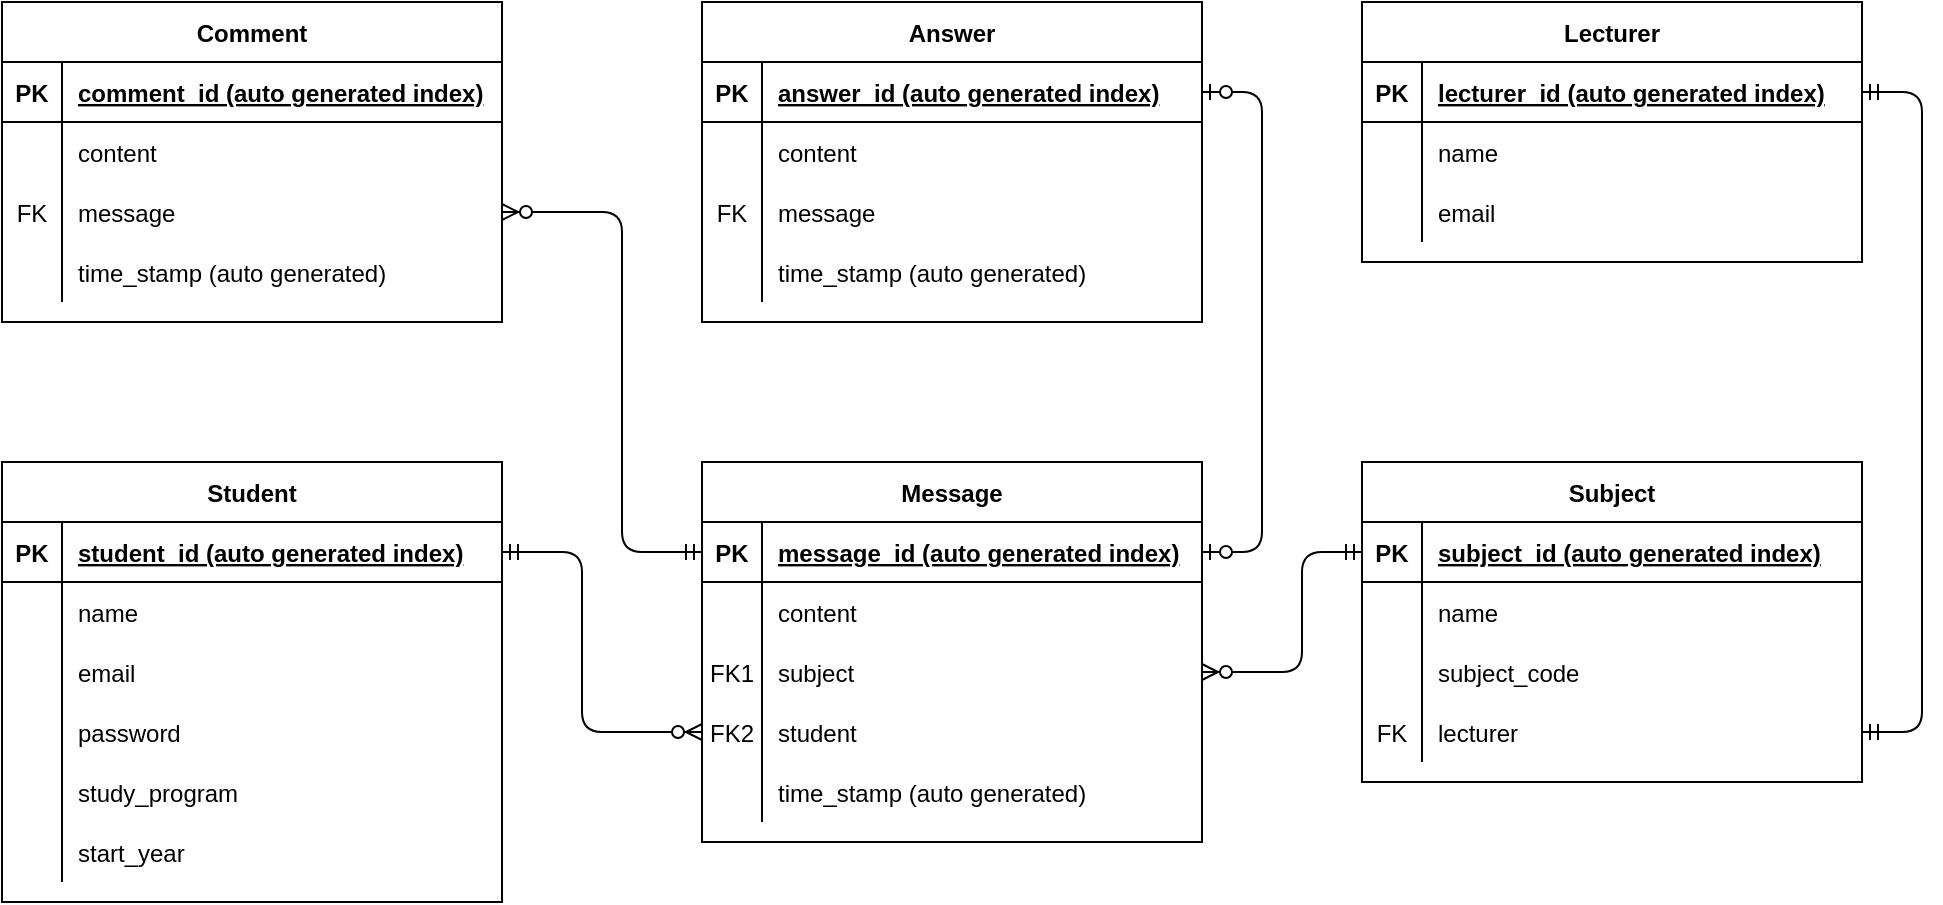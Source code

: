 <mxfile version="14.0.1" type="github">
  <diagram id="R2lEEEUBdFMjLlhIrx00" name="Page-1">
    <mxGraphModel dx="1438" dy="548" grid="0" gridSize="10" guides="1" tooltips="1" connect="1" arrows="1" fold="1" page="0" pageScale="1" pageWidth="850" pageHeight="1100" math="0" shadow="0" extFonts="Permanent Marker^https://fonts.googleapis.com/css?family=Permanent+Marker">
      <root>
        <mxCell id="0" />
        <mxCell id="1" parent="0" />
        <mxCell id="C-vyLk0tnHw3VtMMgP7b-12" value="" style="edgeStyle=entityRelationEdgeStyle;endArrow=ERmandOne;startArrow=ERmandOne;endFill=0;startFill=0;entryX=1;entryY=0.5;entryDx=0;entryDy=0;" parent="1" source="C-vyLk0tnHw3VtMMgP7b-3" target="C-vyLk0tnHw3VtMMgP7b-20" edge="1">
          <mxGeometry width="100" height="100" relative="1" as="geometry">
            <mxPoint x="400" y="180" as="sourcePoint" />
            <mxPoint x="460" y="205" as="targetPoint" />
          </mxGeometry>
        </mxCell>
        <mxCell id="C-vyLk0tnHw3VtMMgP7b-2" value="Lecturer" style="shape=table;startSize=30;container=1;collapsible=1;childLayout=tableLayout;fixedRows=1;rowLines=0;fontStyle=1;align=center;resizeLast=1;" parent="1" vertex="1">
          <mxGeometry x="450" y="130" width="250" height="130" as="geometry" />
        </mxCell>
        <mxCell id="C-vyLk0tnHw3VtMMgP7b-3" value="" style="shape=partialRectangle;collapsible=0;dropTarget=0;pointerEvents=0;fillColor=none;points=[[0,0.5],[1,0.5]];portConstraint=eastwest;top=0;left=0;right=0;bottom=1;" parent="C-vyLk0tnHw3VtMMgP7b-2" vertex="1">
          <mxGeometry y="30" width="250" height="30" as="geometry" />
        </mxCell>
        <mxCell id="C-vyLk0tnHw3VtMMgP7b-4" value="PK" style="shape=partialRectangle;overflow=hidden;connectable=0;fillColor=none;top=0;left=0;bottom=0;right=0;fontStyle=1;" parent="C-vyLk0tnHw3VtMMgP7b-3" vertex="1">
          <mxGeometry width="30" height="30" as="geometry" />
        </mxCell>
        <mxCell id="C-vyLk0tnHw3VtMMgP7b-5" value="lecturer_id (auto generated index)" style="shape=partialRectangle;overflow=hidden;connectable=0;fillColor=none;top=0;left=0;bottom=0;right=0;align=left;spacingLeft=6;fontStyle=5;" parent="C-vyLk0tnHw3VtMMgP7b-3" vertex="1">
          <mxGeometry x="30" width="220" height="30" as="geometry" />
        </mxCell>
        <mxCell id="C-vyLk0tnHw3VtMMgP7b-6" value="" style="shape=partialRectangle;collapsible=0;dropTarget=0;pointerEvents=0;fillColor=none;points=[[0,0.5],[1,0.5]];portConstraint=eastwest;top=0;left=0;right=0;bottom=0;" parent="C-vyLk0tnHw3VtMMgP7b-2" vertex="1">
          <mxGeometry y="60" width="250" height="30" as="geometry" />
        </mxCell>
        <mxCell id="C-vyLk0tnHw3VtMMgP7b-7" value="" style="shape=partialRectangle;overflow=hidden;connectable=0;fillColor=none;top=0;left=0;bottom=0;right=0;" parent="C-vyLk0tnHw3VtMMgP7b-6" vertex="1">
          <mxGeometry width="30" height="30" as="geometry" />
        </mxCell>
        <mxCell id="C-vyLk0tnHw3VtMMgP7b-8" value="name" style="shape=partialRectangle;overflow=hidden;connectable=0;fillColor=none;top=0;left=0;bottom=0;right=0;align=left;spacingLeft=6;" parent="C-vyLk0tnHw3VtMMgP7b-6" vertex="1">
          <mxGeometry x="30" width="220" height="30" as="geometry" />
        </mxCell>
        <mxCell id="C-vyLk0tnHw3VtMMgP7b-9" value="" style="shape=partialRectangle;collapsible=0;dropTarget=0;pointerEvents=0;fillColor=none;points=[[0,0.5],[1,0.5]];portConstraint=eastwest;top=0;left=0;right=0;bottom=0;" parent="C-vyLk0tnHw3VtMMgP7b-2" vertex="1">
          <mxGeometry y="90" width="250" height="30" as="geometry" />
        </mxCell>
        <mxCell id="C-vyLk0tnHw3VtMMgP7b-10" value="" style="shape=partialRectangle;overflow=hidden;connectable=0;fillColor=none;top=0;left=0;bottom=0;right=0;" parent="C-vyLk0tnHw3VtMMgP7b-9" vertex="1">
          <mxGeometry width="30" height="30" as="geometry" />
        </mxCell>
        <mxCell id="C-vyLk0tnHw3VtMMgP7b-11" value="email" style="shape=partialRectangle;overflow=hidden;connectable=0;fillColor=none;top=0;left=0;bottom=0;right=0;align=left;spacingLeft=6;" parent="C-vyLk0tnHw3VtMMgP7b-9" vertex="1">
          <mxGeometry x="30" width="220" height="30" as="geometry" />
        </mxCell>
        <mxCell id="C-vyLk0tnHw3VtMMgP7b-13" value="Subject" style="shape=table;startSize=30;container=1;collapsible=1;childLayout=tableLayout;fixedRows=1;rowLines=0;fontStyle=1;align=center;resizeLast=1;" parent="1" vertex="1">
          <mxGeometry x="450" y="360" width="250" height="160" as="geometry" />
        </mxCell>
        <mxCell id="C-vyLk0tnHw3VtMMgP7b-14" value="" style="shape=partialRectangle;collapsible=0;dropTarget=0;pointerEvents=0;fillColor=none;points=[[0,0.5],[1,0.5]];portConstraint=eastwest;top=0;left=0;right=0;bottom=1;" parent="C-vyLk0tnHw3VtMMgP7b-13" vertex="1">
          <mxGeometry y="30" width="250" height="30" as="geometry" />
        </mxCell>
        <mxCell id="C-vyLk0tnHw3VtMMgP7b-15" value="PK" style="shape=partialRectangle;overflow=hidden;connectable=0;fillColor=none;top=0;left=0;bottom=0;right=0;fontStyle=1;" parent="C-vyLk0tnHw3VtMMgP7b-14" vertex="1">
          <mxGeometry width="30" height="30" as="geometry" />
        </mxCell>
        <mxCell id="C-vyLk0tnHw3VtMMgP7b-16" value="subject_id (auto generated index)" style="shape=partialRectangle;overflow=hidden;connectable=0;fillColor=none;top=0;left=0;bottom=0;right=0;align=left;spacingLeft=6;fontStyle=5;" parent="C-vyLk0tnHw3VtMMgP7b-14" vertex="1">
          <mxGeometry x="30" width="220" height="30" as="geometry" />
        </mxCell>
        <mxCell id="C-vyLk0tnHw3VtMMgP7b-17" value="" style="shape=partialRectangle;collapsible=0;dropTarget=0;pointerEvents=0;fillColor=none;points=[[0,0.5],[1,0.5]];portConstraint=eastwest;top=0;left=0;right=0;bottom=0;" parent="C-vyLk0tnHw3VtMMgP7b-13" vertex="1">
          <mxGeometry y="60" width="250" height="30" as="geometry" />
        </mxCell>
        <mxCell id="C-vyLk0tnHw3VtMMgP7b-18" value="" style="shape=partialRectangle;overflow=hidden;connectable=0;fillColor=none;top=0;left=0;bottom=0;right=0;" parent="C-vyLk0tnHw3VtMMgP7b-17" vertex="1">
          <mxGeometry width="30" height="30" as="geometry" />
        </mxCell>
        <mxCell id="C-vyLk0tnHw3VtMMgP7b-19" value="name" style="shape=partialRectangle;overflow=hidden;connectable=0;fillColor=none;top=0;left=0;bottom=0;right=0;align=left;spacingLeft=6;" parent="C-vyLk0tnHw3VtMMgP7b-17" vertex="1">
          <mxGeometry x="30" width="220" height="30" as="geometry" />
        </mxCell>
        <mxCell id="ffpQeVSOhYSVbCem01HP-28" value="" style="shape=partialRectangle;collapsible=0;dropTarget=0;pointerEvents=0;fillColor=none;points=[[0,0.5],[1,0.5]];portConstraint=eastwest;top=0;left=0;right=0;bottom=0;" vertex="1" parent="C-vyLk0tnHw3VtMMgP7b-13">
          <mxGeometry y="90" width="250" height="30" as="geometry" />
        </mxCell>
        <mxCell id="ffpQeVSOhYSVbCem01HP-29" value="" style="shape=partialRectangle;overflow=hidden;connectable=0;fillColor=none;top=0;left=0;bottom=0;right=0;" vertex="1" parent="ffpQeVSOhYSVbCem01HP-28">
          <mxGeometry width="30" height="30" as="geometry" />
        </mxCell>
        <mxCell id="ffpQeVSOhYSVbCem01HP-30" value="subject_code" style="shape=partialRectangle;overflow=hidden;connectable=0;fillColor=none;top=0;left=0;bottom=0;right=0;align=left;spacingLeft=6;" vertex="1" parent="ffpQeVSOhYSVbCem01HP-28">
          <mxGeometry x="30" width="220" height="30" as="geometry" />
        </mxCell>
        <mxCell id="C-vyLk0tnHw3VtMMgP7b-20" value="" style="shape=partialRectangle;collapsible=0;dropTarget=0;pointerEvents=0;fillColor=none;points=[[0,0.5],[1,0.5]];portConstraint=eastwest;top=0;left=0;right=0;bottom=0;" parent="C-vyLk0tnHw3VtMMgP7b-13" vertex="1">
          <mxGeometry y="120" width="250" height="30" as="geometry" />
        </mxCell>
        <mxCell id="C-vyLk0tnHw3VtMMgP7b-21" value="FK" style="shape=partialRectangle;overflow=hidden;connectable=0;fillColor=none;top=0;left=0;bottom=0;right=0;" parent="C-vyLk0tnHw3VtMMgP7b-20" vertex="1">
          <mxGeometry width="30" height="30" as="geometry" />
        </mxCell>
        <mxCell id="C-vyLk0tnHw3VtMMgP7b-22" value="lecturer" style="shape=partialRectangle;overflow=hidden;connectable=0;fillColor=none;top=0;left=0;bottom=0;right=0;align=left;spacingLeft=6;" parent="C-vyLk0tnHw3VtMMgP7b-20" vertex="1">
          <mxGeometry x="30" width="220" height="30" as="geometry" />
        </mxCell>
        <mxCell id="C-vyLk0tnHw3VtMMgP7b-23" value="Student" style="shape=table;startSize=30;container=1;collapsible=1;childLayout=tableLayout;fixedRows=1;rowLines=0;fontStyle=1;align=center;resizeLast=1;" parent="1" vertex="1">
          <mxGeometry x="-230" y="360" width="250" height="220" as="geometry" />
        </mxCell>
        <mxCell id="C-vyLk0tnHw3VtMMgP7b-24" value="" style="shape=partialRectangle;collapsible=0;dropTarget=0;pointerEvents=0;fillColor=none;points=[[0,0.5],[1,0.5]];portConstraint=eastwest;top=0;left=0;right=0;bottom=1;" parent="C-vyLk0tnHw3VtMMgP7b-23" vertex="1">
          <mxGeometry y="30" width="250" height="30" as="geometry" />
        </mxCell>
        <mxCell id="C-vyLk0tnHw3VtMMgP7b-25" value="PK" style="shape=partialRectangle;overflow=hidden;connectable=0;fillColor=none;top=0;left=0;bottom=0;right=0;fontStyle=1;" parent="C-vyLk0tnHw3VtMMgP7b-24" vertex="1">
          <mxGeometry width="30" height="30" as="geometry" />
        </mxCell>
        <mxCell id="C-vyLk0tnHw3VtMMgP7b-26" value="student_id (auto generated index)" style="shape=partialRectangle;overflow=hidden;connectable=0;fillColor=none;top=0;left=0;bottom=0;right=0;align=left;spacingLeft=6;fontStyle=5;" parent="C-vyLk0tnHw3VtMMgP7b-24" vertex="1">
          <mxGeometry x="30" width="220" height="30" as="geometry" />
        </mxCell>
        <mxCell id="ffpQeVSOhYSVbCem01HP-11" value="" style="shape=partialRectangle;collapsible=0;dropTarget=0;pointerEvents=0;fillColor=none;points=[[0,0.5],[1,0.5]];portConstraint=eastwest;top=0;left=0;right=0;bottom=0;" vertex="1" parent="C-vyLk0tnHw3VtMMgP7b-23">
          <mxGeometry y="60" width="250" height="30" as="geometry" />
        </mxCell>
        <mxCell id="ffpQeVSOhYSVbCem01HP-12" value="" style="shape=partialRectangle;overflow=hidden;connectable=0;fillColor=none;top=0;left=0;bottom=0;right=0;" vertex="1" parent="ffpQeVSOhYSVbCem01HP-11">
          <mxGeometry width="30" height="30" as="geometry" />
        </mxCell>
        <mxCell id="ffpQeVSOhYSVbCem01HP-13" value="name" style="shape=partialRectangle;overflow=hidden;connectable=0;fillColor=none;top=0;left=0;bottom=0;right=0;align=left;spacingLeft=6;" vertex="1" parent="ffpQeVSOhYSVbCem01HP-11">
          <mxGeometry x="30" width="220" height="30" as="geometry" />
        </mxCell>
        <mxCell id="ffpQeVSOhYSVbCem01HP-67" value="" style="shape=partialRectangle;collapsible=0;dropTarget=0;pointerEvents=0;fillColor=none;points=[[0,0.5],[1,0.5]];portConstraint=eastwest;top=0;left=0;right=0;bottom=0;" vertex="1" parent="C-vyLk0tnHw3VtMMgP7b-23">
          <mxGeometry y="90" width="250" height="30" as="geometry" />
        </mxCell>
        <mxCell id="ffpQeVSOhYSVbCem01HP-68" value="" style="shape=partialRectangle;overflow=hidden;connectable=0;fillColor=none;top=0;left=0;bottom=0;right=0;" vertex="1" parent="ffpQeVSOhYSVbCem01HP-67">
          <mxGeometry width="30" height="30" as="geometry" />
        </mxCell>
        <mxCell id="ffpQeVSOhYSVbCem01HP-69" value="email" style="shape=partialRectangle;overflow=hidden;connectable=0;fillColor=none;top=0;left=0;bottom=0;right=0;align=left;spacingLeft=6;" vertex="1" parent="ffpQeVSOhYSVbCem01HP-67">
          <mxGeometry x="30" width="220" height="30" as="geometry" />
        </mxCell>
        <mxCell id="ffpQeVSOhYSVbCem01HP-14" value="" style="shape=partialRectangle;collapsible=0;dropTarget=0;pointerEvents=0;fillColor=none;points=[[0,0.5],[1,0.5]];portConstraint=eastwest;top=0;left=0;right=0;bottom=0;" vertex="1" parent="C-vyLk0tnHw3VtMMgP7b-23">
          <mxGeometry y="120" width="250" height="30" as="geometry" />
        </mxCell>
        <mxCell id="ffpQeVSOhYSVbCem01HP-15" value="" style="shape=partialRectangle;overflow=hidden;connectable=0;fillColor=none;top=0;left=0;bottom=0;right=0;" vertex="1" parent="ffpQeVSOhYSVbCem01HP-14">
          <mxGeometry width="30" height="30" as="geometry" />
        </mxCell>
        <mxCell id="ffpQeVSOhYSVbCem01HP-16" value="password" style="shape=partialRectangle;overflow=hidden;connectable=0;fillColor=none;top=0;left=0;bottom=0;right=0;align=left;spacingLeft=6;" vertex="1" parent="ffpQeVSOhYSVbCem01HP-14">
          <mxGeometry x="30" width="220" height="30" as="geometry" />
        </mxCell>
        <mxCell id="ffpQeVSOhYSVbCem01HP-17" value="" style="shape=partialRectangle;collapsible=0;dropTarget=0;pointerEvents=0;fillColor=none;points=[[0,0.5],[1,0.5]];portConstraint=eastwest;top=0;left=0;right=0;bottom=0;" vertex="1" parent="C-vyLk0tnHw3VtMMgP7b-23">
          <mxGeometry y="150" width="250" height="30" as="geometry" />
        </mxCell>
        <mxCell id="ffpQeVSOhYSVbCem01HP-18" value="" style="shape=partialRectangle;overflow=hidden;connectable=0;fillColor=none;top=0;left=0;bottom=0;right=0;" vertex="1" parent="ffpQeVSOhYSVbCem01HP-17">
          <mxGeometry width="30" height="30" as="geometry" />
        </mxCell>
        <mxCell id="ffpQeVSOhYSVbCem01HP-19" value="study_program" style="shape=partialRectangle;overflow=hidden;connectable=0;fillColor=none;top=0;left=0;bottom=0;right=0;align=left;spacingLeft=6;" vertex="1" parent="ffpQeVSOhYSVbCem01HP-17">
          <mxGeometry x="30" width="220" height="30" as="geometry" />
        </mxCell>
        <mxCell id="C-vyLk0tnHw3VtMMgP7b-27" value="" style="shape=partialRectangle;collapsible=0;dropTarget=0;pointerEvents=0;fillColor=none;points=[[0,0.5],[1,0.5]];portConstraint=eastwest;top=0;left=0;right=0;bottom=0;" parent="C-vyLk0tnHw3VtMMgP7b-23" vertex="1">
          <mxGeometry y="180" width="250" height="30" as="geometry" />
        </mxCell>
        <mxCell id="C-vyLk0tnHw3VtMMgP7b-28" value="" style="shape=partialRectangle;overflow=hidden;connectable=0;fillColor=none;top=0;left=0;bottom=0;right=0;" parent="C-vyLk0tnHw3VtMMgP7b-27" vertex="1">
          <mxGeometry width="30" height="30" as="geometry" />
        </mxCell>
        <mxCell id="C-vyLk0tnHw3VtMMgP7b-29" value="start_year" style="shape=partialRectangle;overflow=hidden;connectable=0;fillColor=none;top=0;left=0;bottom=0;right=0;align=left;spacingLeft=6;" parent="C-vyLk0tnHw3VtMMgP7b-27" vertex="1">
          <mxGeometry x="30" width="220" height="30" as="geometry" />
        </mxCell>
        <mxCell id="ffpQeVSOhYSVbCem01HP-1" value="Message" style="shape=table;startSize=30;container=1;collapsible=1;childLayout=tableLayout;fixedRows=1;rowLines=0;fontStyle=1;align=center;resizeLast=1;" vertex="1" parent="1">
          <mxGeometry x="120" y="360" width="250" height="190" as="geometry" />
        </mxCell>
        <mxCell id="ffpQeVSOhYSVbCem01HP-2" value="" style="shape=partialRectangle;collapsible=0;dropTarget=0;pointerEvents=0;fillColor=none;points=[[0,0.5],[1,0.5]];portConstraint=eastwest;top=0;left=0;right=0;bottom=1;" vertex="1" parent="ffpQeVSOhYSVbCem01HP-1">
          <mxGeometry y="30" width="250" height="30" as="geometry" />
        </mxCell>
        <mxCell id="ffpQeVSOhYSVbCem01HP-3" value="PK" style="shape=partialRectangle;overflow=hidden;connectable=0;fillColor=none;top=0;left=0;bottom=0;right=0;fontStyle=1;" vertex="1" parent="ffpQeVSOhYSVbCem01HP-2">
          <mxGeometry width="30" height="30" as="geometry" />
        </mxCell>
        <mxCell id="ffpQeVSOhYSVbCem01HP-4" value="message_id (auto generated index)" style="shape=partialRectangle;overflow=hidden;connectable=0;fillColor=none;top=0;left=0;bottom=0;right=0;align=left;spacingLeft=6;fontStyle=5;" vertex="1" parent="ffpQeVSOhYSVbCem01HP-2">
          <mxGeometry x="30" width="220" height="30" as="geometry" />
        </mxCell>
        <mxCell id="ffpQeVSOhYSVbCem01HP-5" value="" style="shape=partialRectangle;collapsible=0;dropTarget=0;pointerEvents=0;fillColor=none;points=[[0,0.5],[1,0.5]];portConstraint=eastwest;top=0;left=0;right=0;bottom=0;" vertex="1" parent="ffpQeVSOhYSVbCem01HP-1">
          <mxGeometry y="60" width="250" height="30" as="geometry" />
        </mxCell>
        <mxCell id="ffpQeVSOhYSVbCem01HP-6" value="" style="shape=partialRectangle;overflow=hidden;connectable=0;fillColor=none;top=0;left=0;bottom=0;right=0;" vertex="1" parent="ffpQeVSOhYSVbCem01HP-5">
          <mxGeometry width="30" height="30" as="geometry" />
        </mxCell>
        <mxCell id="ffpQeVSOhYSVbCem01HP-7" value="content" style="shape=partialRectangle;overflow=hidden;connectable=0;fillColor=none;top=0;left=0;bottom=0;right=0;align=left;spacingLeft=6;" vertex="1" parent="ffpQeVSOhYSVbCem01HP-5">
          <mxGeometry x="30" width="220" height="30" as="geometry" />
        </mxCell>
        <mxCell id="ffpQeVSOhYSVbCem01HP-20" value="" style="shape=partialRectangle;collapsible=0;dropTarget=0;pointerEvents=0;fillColor=none;points=[[0,0.5],[1,0.5]];portConstraint=eastwest;top=0;left=0;right=0;bottom=0;" vertex="1" parent="ffpQeVSOhYSVbCem01HP-1">
          <mxGeometry y="90" width="250" height="30" as="geometry" />
        </mxCell>
        <mxCell id="ffpQeVSOhYSVbCem01HP-21" value="FK1" style="shape=partialRectangle;overflow=hidden;connectable=0;fillColor=none;top=0;left=0;bottom=0;right=0;" vertex="1" parent="ffpQeVSOhYSVbCem01HP-20">
          <mxGeometry width="30" height="30" as="geometry" />
        </mxCell>
        <mxCell id="ffpQeVSOhYSVbCem01HP-22" value="subject" style="shape=partialRectangle;overflow=hidden;connectable=0;fillColor=none;top=0;left=0;bottom=0;right=0;align=left;spacingLeft=6;" vertex="1" parent="ffpQeVSOhYSVbCem01HP-20">
          <mxGeometry x="30" width="220" height="30" as="geometry" />
        </mxCell>
        <mxCell id="ffpQeVSOhYSVbCem01HP-23" value="" style="shape=partialRectangle;collapsible=0;dropTarget=0;pointerEvents=0;fillColor=none;points=[[0,0.5],[1,0.5]];portConstraint=eastwest;top=0;left=0;right=0;bottom=0;" vertex="1" parent="ffpQeVSOhYSVbCem01HP-1">
          <mxGeometry y="120" width="250" height="30" as="geometry" />
        </mxCell>
        <mxCell id="ffpQeVSOhYSVbCem01HP-24" value="FK2" style="shape=partialRectangle;overflow=hidden;connectable=0;fillColor=none;top=0;left=0;bottom=0;right=0;" vertex="1" parent="ffpQeVSOhYSVbCem01HP-23">
          <mxGeometry width="30" height="30" as="geometry" />
        </mxCell>
        <mxCell id="ffpQeVSOhYSVbCem01HP-25" value="student" style="shape=partialRectangle;overflow=hidden;connectable=0;fillColor=none;top=0;left=0;bottom=0;right=0;align=left;spacingLeft=6;" vertex="1" parent="ffpQeVSOhYSVbCem01HP-23">
          <mxGeometry x="30" width="220" height="30" as="geometry" />
        </mxCell>
        <mxCell id="ffpQeVSOhYSVbCem01HP-8" value="" style="shape=partialRectangle;collapsible=0;dropTarget=0;pointerEvents=0;fillColor=none;points=[[0,0.5],[1,0.5]];portConstraint=eastwest;top=0;left=0;right=0;bottom=0;" vertex="1" parent="ffpQeVSOhYSVbCem01HP-1">
          <mxGeometry y="150" width="250" height="30" as="geometry" />
        </mxCell>
        <mxCell id="ffpQeVSOhYSVbCem01HP-9" value="" style="shape=partialRectangle;overflow=hidden;connectable=0;fillColor=none;top=0;left=0;bottom=0;right=0;" vertex="1" parent="ffpQeVSOhYSVbCem01HP-8">
          <mxGeometry width="30" height="30" as="geometry" />
        </mxCell>
        <mxCell id="ffpQeVSOhYSVbCem01HP-10" value="time_stamp (auto generated)" style="shape=partialRectangle;overflow=hidden;connectable=0;fillColor=none;top=0;left=0;bottom=0;right=0;align=left;spacingLeft=6;" vertex="1" parent="ffpQeVSOhYSVbCem01HP-8">
          <mxGeometry x="30" width="220" height="30" as="geometry" />
        </mxCell>
        <mxCell id="ffpQeVSOhYSVbCem01HP-26" style="edgeStyle=orthogonalEdgeStyle;rounded=1;orthogonalLoop=1;jettySize=auto;html=1;exitX=0;exitY=0.5;exitDx=0;exitDy=0;entryX=1;entryY=0.5;entryDx=0;entryDy=0;startArrow=ERmandOne;startFill=0;endArrow=ERzeroToMany;endFill=1;" edge="1" parent="1" source="C-vyLk0tnHw3VtMMgP7b-14" target="ffpQeVSOhYSVbCem01HP-20">
          <mxGeometry relative="1" as="geometry">
            <Array as="points">
              <mxPoint x="420" y="405" />
              <mxPoint x="420" y="465" />
            </Array>
          </mxGeometry>
        </mxCell>
        <mxCell id="ffpQeVSOhYSVbCem01HP-27" style="edgeStyle=orthogonalEdgeStyle;rounded=1;orthogonalLoop=1;jettySize=auto;html=1;exitX=1;exitY=0.5;exitDx=0;exitDy=0;entryX=0;entryY=0.5;entryDx=0;entryDy=0;startArrow=ERmandOne;startFill=0;endArrow=ERzeroToMany;endFill=1;" edge="1" parent="1" source="C-vyLk0tnHw3VtMMgP7b-24" target="ffpQeVSOhYSVbCem01HP-23">
          <mxGeometry relative="1" as="geometry">
            <Array as="points">
              <mxPoint x="60" y="405" />
              <mxPoint x="60" y="495" />
            </Array>
          </mxGeometry>
        </mxCell>
        <mxCell id="ffpQeVSOhYSVbCem01HP-31" value="Comment" style="shape=table;startSize=30;container=1;collapsible=1;childLayout=tableLayout;fixedRows=1;rowLines=0;fontStyle=1;align=center;resizeLast=1;" vertex="1" parent="1">
          <mxGeometry x="-230" y="130" width="250" height="160" as="geometry" />
        </mxCell>
        <mxCell id="ffpQeVSOhYSVbCem01HP-32" value="" style="shape=partialRectangle;collapsible=0;dropTarget=0;pointerEvents=0;fillColor=none;points=[[0,0.5],[1,0.5]];portConstraint=eastwest;top=0;left=0;right=0;bottom=1;" vertex="1" parent="ffpQeVSOhYSVbCem01HP-31">
          <mxGeometry y="30" width="250" height="30" as="geometry" />
        </mxCell>
        <mxCell id="ffpQeVSOhYSVbCem01HP-33" value="PK" style="shape=partialRectangle;overflow=hidden;connectable=0;fillColor=none;top=0;left=0;bottom=0;right=0;fontStyle=1;" vertex="1" parent="ffpQeVSOhYSVbCem01HP-32">
          <mxGeometry width="30" height="30" as="geometry" />
        </mxCell>
        <mxCell id="ffpQeVSOhYSVbCem01HP-34" value="comment_id (auto generated index)" style="shape=partialRectangle;overflow=hidden;connectable=0;fillColor=none;top=0;left=0;bottom=0;right=0;align=left;spacingLeft=6;fontStyle=5;" vertex="1" parent="ffpQeVSOhYSVbCem01HP-32">
          <mxGeometry x="30" width="220" height="30" as="geometry" />
        </mxCell>
        <mxCell id="ffpQeVSOhYSVbCem01HP-35" value="" style="shape=partialRectangle;collapsible=0;dropTarget=0;pointerEvents=0;fillColor=none;points=[[0,0.5],[1,0.5]];portConstraint=eastwest;top=0;left=0;right=0;bottom=0;" vertex="1" parent="ffpQeVSOhYSVbCem01HP-31">
          <mxGeometry y="60" width="250" height="30" as="geometry" />
        </mxCell>
        <mxCell id="ffpQeVSOhYSVbCem01HP-36" value="" style="shape=partialRectangle;overflow=hidden;connectable=0;fillColor=none;top=0;left=0;bottom=0;right=0;" vertex="1" parent="ffpQeVSOhYSVbCem01HP-35">
          <mxGeometry width="30" height="30" as="geometry" />
        </mxCell>
        <mxCell id="ffpQeVSOhYSVbCem01HP-37" value="content" style="shape=partialRectangle;overflow=hidden;connectable=0;fillColor=none;top=0;left=0;bottom=0;right=0;align=left;spacingLeft=6;" vertex="1" parent="ffpQeVSOhYSVbCem01HP-35">
          <mxGeometry x="30" width="220" height="30" as="geometry" />
        </mxCell>
        <mxCell id="ffpQeVSOhYSVbCem01HP-38" value="" style="shape=partialRectangle;collapsible=0;dropTarget=0;pointerEvents=0;fillColor=none;points=[[0,0.5],[1,0.5]];portConstraint=eastwest;top=0;left=0;right=0;bottom=0;" vertex="1" parent="ffpQeVSOhYSVbCem01HP-31">
          <mxGeometry y="90" width="250" height="30" as="geometry" />
        </mxCell>
        <mxCell id="ffpQeVSOhYSVbCem01HP-39" value="FK" style="shape=partialRectangle;overflow=hidden;connectable=0;fillColor=none;top=0;left=0;bottom=0;right=0;" vertex="1" parent="ffpQeVSOhYSVbCem01HP-38">
          <mxGeometry width="30" height="30" as="geometry" />
        </mxCell>
        <mxCell id="ffpQeVSOhYSVbCem01HP-40" value="message" style="shape=partialRectangle;overflow=hidden;connectable=0;fillColor=none;top=0;left=0;bottom=0;right=0;align=left;spacingLeft=6;" vertex="1" parent="ffpQeVSOhYSVbCem01HP-38">
          <mxGeometry x="30" width="220" height="30" as="geometry" />
        </mxCell>
        <mxCell id="ffpQeVSOhYSVbCem01HP-44" value="" style="shape=partialRectangle;collapsible=0;dropTarget=0;pointerEvents=0;fillColor=none;points=[[0,0.5],[1,0.5]];portConstraint=eastwest;top=0;left=0;right=0;bottom=0;" vertex="1" parent="ffpQeVSOhYSVbCem01HP-31">
          <mxGeometry y="120" width="250" height="30" as="geometry" />
        </mxCell>
        <mxCell id="ffpQeVSOhYSVbCem01HP-45" value="" style="shape=partialRectangle;overflow=hidden;connectable=0;fillColor=none;top=0;left=0;bottom=0;right=0;" vertex="1" parent="ffpQeVSOhYSVbCem01HP-44">
          <mxGeometry width="30" height="30" as="geometry" />
        </mxCell>
        <mxCell id="ffpQeVSOhYSVbCem01HP-46" value="time_stamp (auto generated)" style="shape=partialRectangle;overflow=hidden;connectable=0;fillColor=none;top=0;left=0;bottom=0;right=0;align=left;spacingLeft=6;" vertex="1" parent="ffpQeVSOhYSVbCem01HP-44">
          <mxGeometry x="30" width="220" height="30" as="geometry" />
        </mxCell>
        <mxCell id="ffpQeVSOhYSVbCem01HP-47" value="Answer" style="shape=table;startSize=30;container=1;collapsible=1;childLayout=tableLayout;fixedRows=1;rowLines=0;fontStyle=1;align=center;resizeLast=1;" vertex="1" parent="1">
          <mxGeometry x="120" y="130" width="250" height="160" as="geometry" />
        </mxCell>
        <mxCell id="ffpQeVSOhYSVbCem01HP-48" value="" style="shape=partialRectangle;collapsible=0;dropTarget=0;pointerEvents=0;fillColor=none;points=[[0,0.5],[1,0.5]];portConstraint=eastwest;top=0;left=0;right=0;bottom=1;" vertex="1" parent="ffpQeVSOhYSVbCem01HP-47">
          <mxGeometry y="30" width="250" height="30" as="geometry" />
        </mxCell>
        <mxCell id="ffpQeVSOhYSVbCem01HP-49" value="PK" style="shape=partialRectangle;overflow=hidden;connectable=0;fillColor=none;top=0;left=0;bottom=0;right=0;fontStyle=1;" vertex="1" parent="ffpQeVSOhYSVbCem01HP-48">
          <mxGeometry width="30" height="30" as="geometry" />
        </mxCell>
        <mxCell id="ffpQeVSOhYSVbCem01HP-50" value="answer_id (auto generated index)" style="shape=partialRectangle;overflow=hidden;connectable=0;fillColor=none;top=0;left=0;bottom=0;right=0;align=left;spacingLeft=6;fontStyle=5;" vertex="1" parent="ffpQeVSOhYSVbCem01HP-48">
          <mxGeometry x="30" width="220" height="30" as="geometry" />
        </mxCell>
        <mxCell id="ffpQeVSOhYSVbCem01HP-51" value="" style="shape=partialRectangle;collapsible=0;dropTarget=0;pointerEvents=0;fillColor=none;points=[[0,0.5],[1,0.5]];portConstraint=eastwest;top=0;left=0;right=0;bottom=0;" vertex="1" parent="ffpQeVSOhYSVbCem01HP-47">
          <mxGeometry y="60" width="250" height="30" as="geometry" />
        </mxCell>
        <mxCell id="ffpQeVSOhYSVbCem01HP-52" value="" style="shape=partialRectangle;overflow=hidden;connectable=0;fillColor=none;top=0;left=0;bottom=0;right=0;" vertex="1" parent="ffpQeVSOhYSVbCem01HP-51">
          <mxGeometry width="30" height="30" as="geometry" />
        </mxCell>
        <mxCell id="ffpQeVSOhYSVbCem01HP-53" value="content" style="shape=partialRectangle;overflow=hidden;connectable=0;fillColor=none;top=0;left=0;bottom=0;right=0;align=left;spacingLeft=6;" vertex="1" parent="ffpQeVSOhYSVbCem01HP-51">
          <mxGeometry x="30" width="220" height="30" as="geometry" />
        </mxCell>
        <mxCell id="ffpQeVSOhYSVbCem01HP-54" value="" style="shape=partialRectangle;collapsible=0;dropTarget=0;pointerEvents=0;fillColor=none;points=[[0,0.5],[1,0.5]];portConstraint=eastwest;top=0;left=0;right=0;bottom=0;" vertex="1" parent="ffpQeVSOhYSVbCem01HP-47">
          <mxGeometry y="90" width="250" height="30" as="geometry" />
        </mxCell>
        <mxCell id="ffpQeVSOhYSVbCem01HP-55" value="FK" style="shape=partialRectangle;overflow=hidden;connectable=0;fillColor=none;top=0;left=0;bottom=0;right=0;" vertex="1" parent="ffpQeVSOhYSVbCem01HP-54">
          <mxGeometry width="30" height="30" as="geometry" />
        </mxCell>
        <mxCell id="ffpQeVSOhYSVbCem01HP-56" value="message" style="shape=partialRectangle;overflow=hidden;connectable=0;fillColor=none;top=0;left=0;bottom=0;right=0;align=left;spacingLeft=6;" vertex="1" parent="ffpQeVSOhYSVbCem01HP-54">
          <mxGeometry x="30" width="220" height="30" as="geometry" />
        </mxCell>
        <mxCell id="ffpQeVSOhYSVbCem01HP-57" value="" style="shape=partialRectangle;collapsible=0;dropTarget=0;pointerEvents=0;fillColor=none;points=[[0,0.5],[1,0.5]];portConstraint=eastwest;top=0;left=0;right=0;bottom=0;" vertex="1" parent="ffpQeVSOhYSVbCem01HP-47">
          <mxGeometry y="120" width="250" height="30" as="geometry" />
        </mxCell>
        <mxCell id="ffpQeVSOhYSVbCem01HP-58" value="" style="shape=partialRectangle;overflow=hidden;connectable=0;fillColor=none;top=0;left=0;bottom=0;right=0;" vertex="1" parent="ffpQeVSOhYSVbCem01HP-57">
          <mxGeometry width="30" height="30" as="geometry" />
        </mxCell>
        <mxCell id="ffpQeVSOhYSVbCem01HP-59" value="time_stamp (auto generated)" style="shape=partialRectangle;overflow=hidden;connectable=0;fillColor=none;top=0;left=0;bottom=0;right=0;align=left;spacingLeft=6;" vertex="1" parent="ffpQeVSOhYSVbCem01HP-57">
          <mxGeometry x="30" width="220" height="30" as="geometry" />
        </mxCell>
        <mxCell id="ffpQeVSOhYSVbCem01HP-64" style="edgeStyle=orthogonalEdgeStyle;rounded=1;orthogonalLoop=1;jettySize=auto;html=1;exitX=1;exitY=0.5;exitDx=0;exitDy=0;entryX=1;entryY=0.5;entryDx=0;entryDy=0;startArrow=ERzeroToOne;startFill=1;endArrow=ERzeroToOne;endFill=1;" edge="1" parent="1" source="ffpQeVSOhYSVbCem01HP-2" target="ffpQeVSOhYSVbCem01HP-48">
          <mxGeometry relative="1" as="geometry">
            <Array as="points">
              <mxPoint x="400" y="405" />
              <mxPoint x="400" y="175" />
            </Array>
          </mxGeometry>
        </mxCell>
        <mxCell id="ffpQeVSOhYSVbCem01HP-65" style="edgeStyle=orthogonalEdgeStyle;rounded=1;orthogonalLoop=1;jettySize=auto;html=1;exitX=0;exitY=0.5;exitDx=0;exitDy=0;entryX=1;entryY=0.5;entryDx=0;entryDy=0;startArrow=ERmandOne;startFill=0;endArrow=ERzeroToMany;endFill=1;" edge="1" parent="1" source="ffpQeVSOhYSVbCem01HP-2" target="ffpQeVSOhYSVbCem01HP-38">
          <mxGeometry relative="1" as="geometry">
            <Array as="points">
              <mxPoint x="80" y="405" />
              <mxPoint x="80" y="235" />
            </Array>
          </mxGeometry>
        </mxCell>
      </root>
    </mxGraphModel>
  </diagram>
</mxfile>
